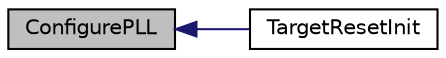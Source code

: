digraph G
{
  edge [fontname="Helvetica",fontsize="10",labelfontname="Helvetica",labelfontsize="10"];
  node [fontname="Helvetica",fontsize="10",shape=record];
  rankdir=LR;
  Node1 [label="ConfigurePLL",height=0.2,width=0.4,color="black", fillcolor="grey75", style="filled" fontcolor="black"];
  Node1 -> Node2 [dir=back,color="midnightblue",fontsize="10",style="solid",fontname="Helvetica"];
  Node2 [label="TargetResetInit",height=0.2,width=0.4,color="black", fillcolor="white", style="filled",URL="$target_8h.html#abbaa977c5ccd5fb76340b508772d42fb"];
}
